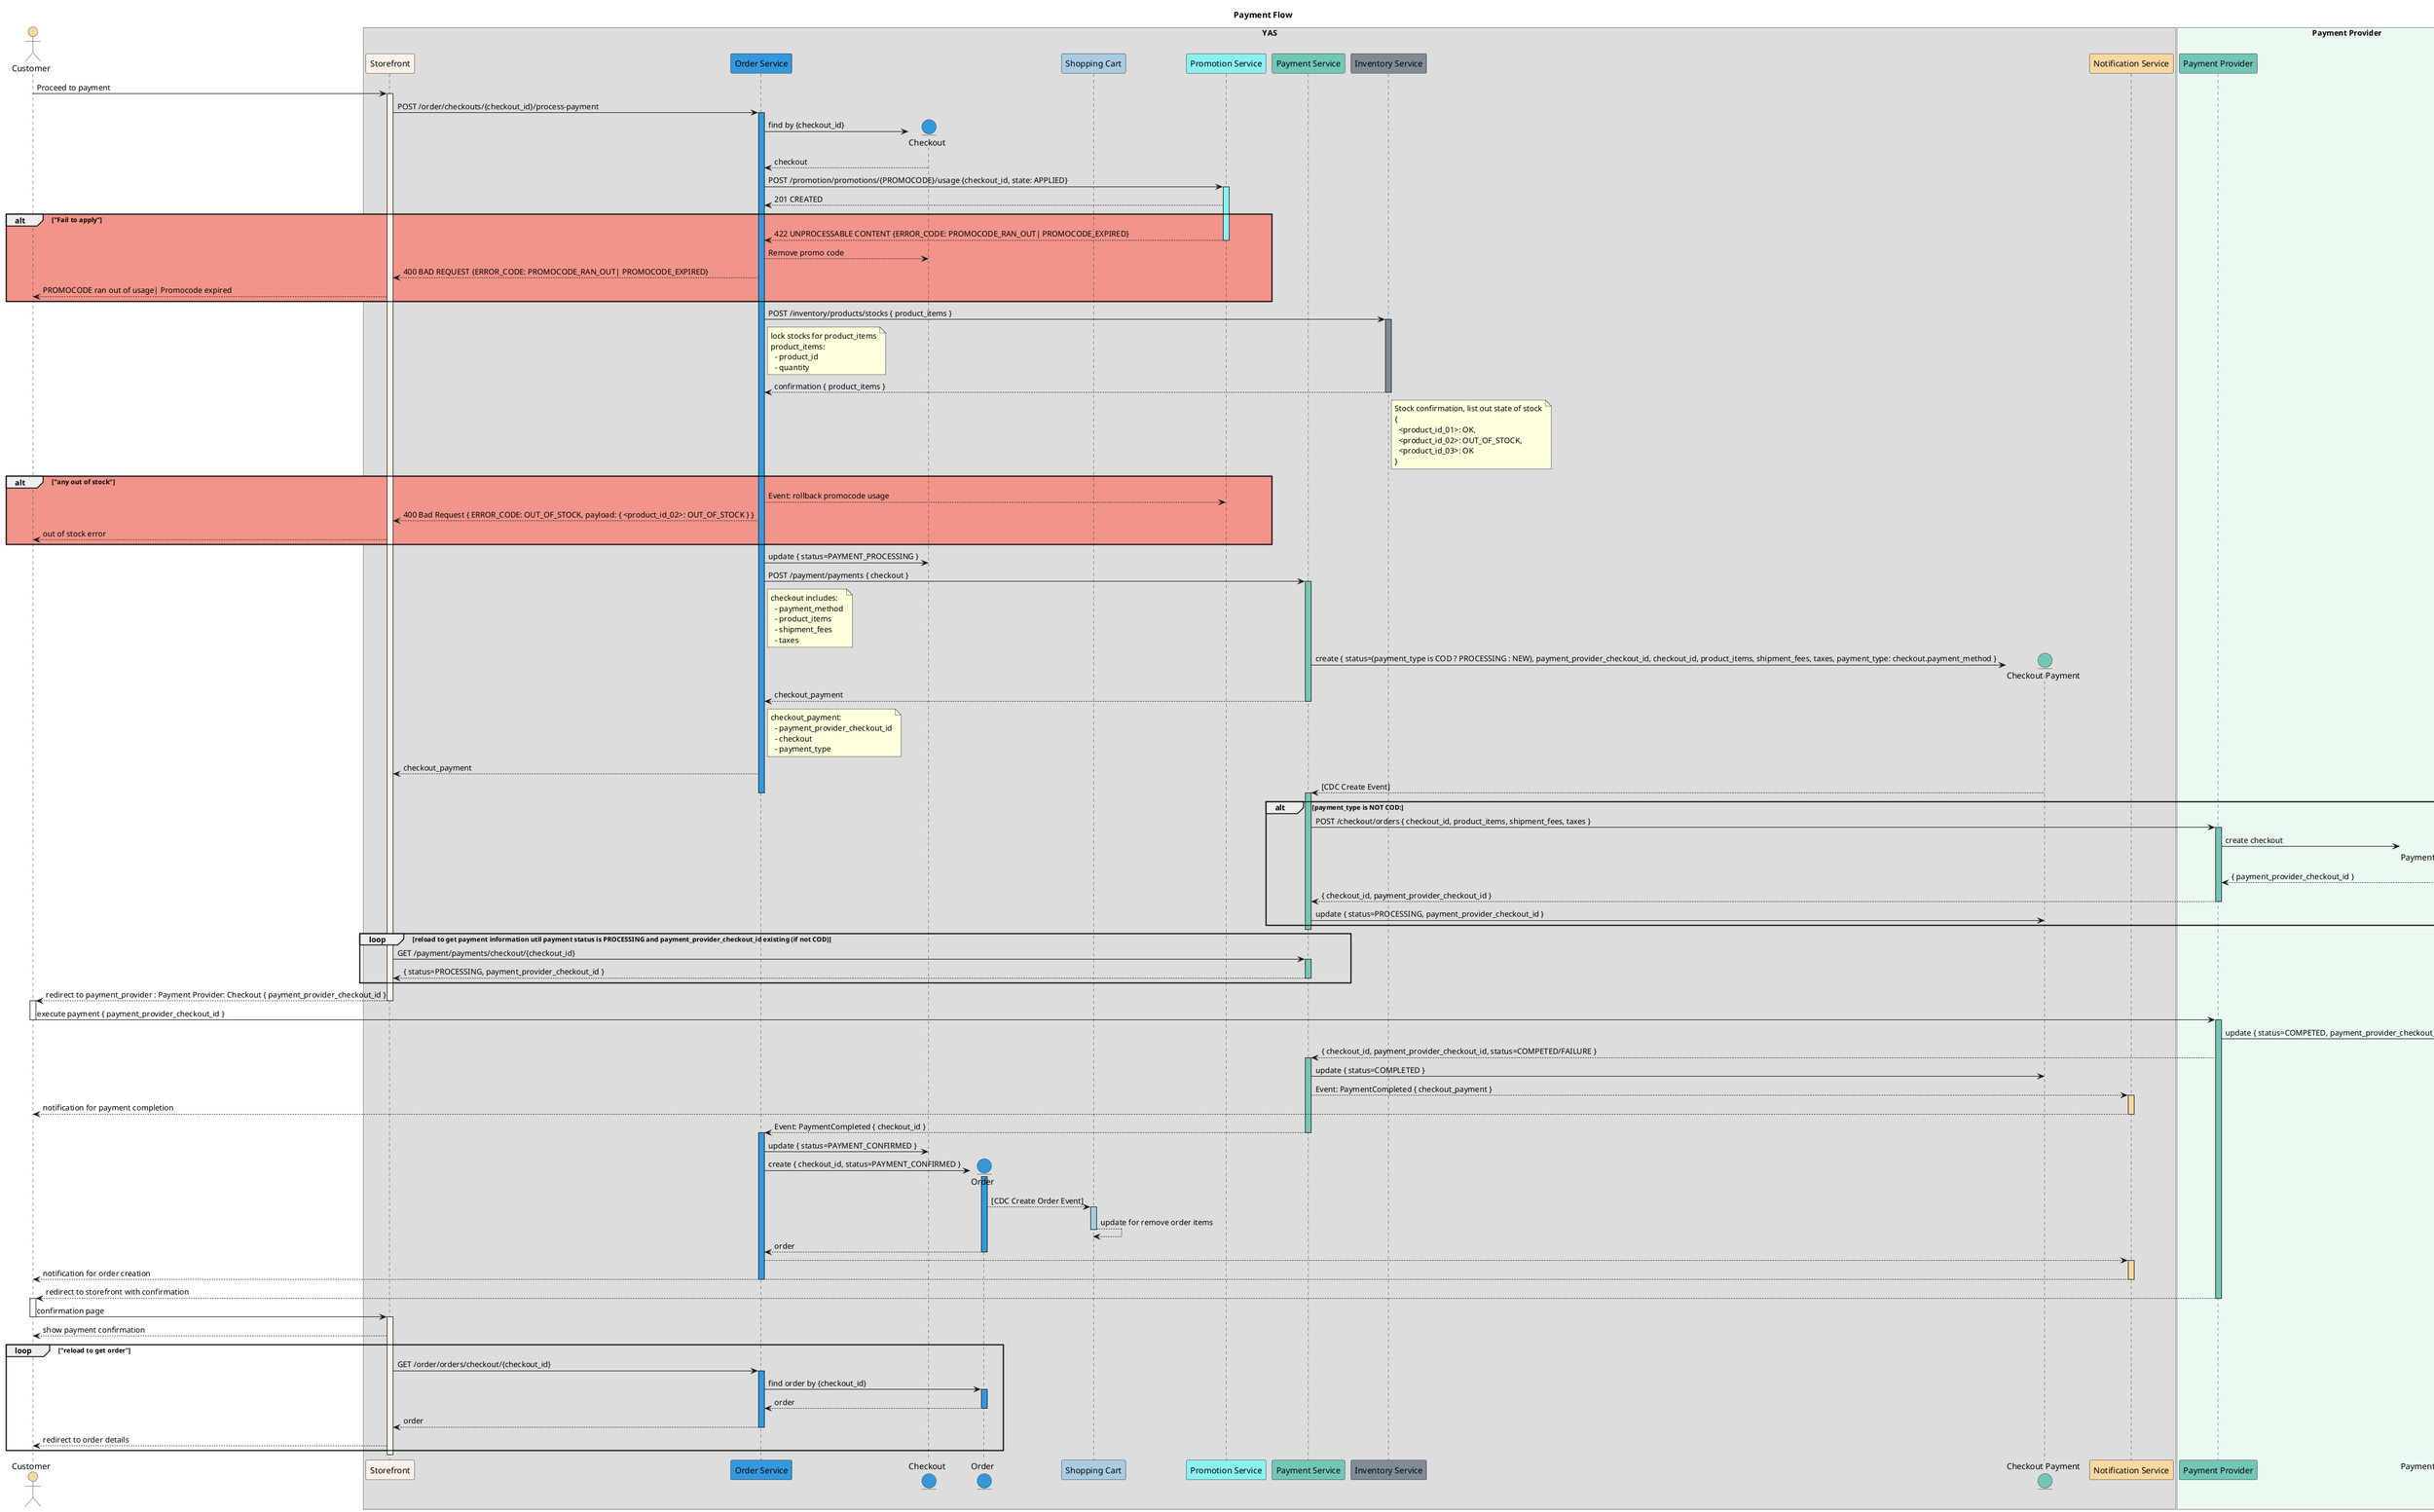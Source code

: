 @startuml Payment Flow

title Payment Flow

actor Customer as customer #fad7a0

box YAS
    participant "Storefront" as storefront #fdf2e9        
    participant "Order Service" as order_service #3498db    
    entity "Checkout" as checkout #3498db
    entity "Order" as order #3498db
    participant "Shopping Cart" as shopping_cart #a9cce3
    participant "Promotion Service" as promotion_service #8af1f0
    participant "Payment Service" as payment_service #73c6b6
    participant "Inventory Service" as inventory_service #808b96
    entity "Checkout Payment" as checkout_payment #73c6b6
    participant "Notification Service" as notification_service #fad7a0
end box 

box "Payment Provider" #eafaf1
    participant "Payment Provider" as payment_provider #73c6b6
    entity "Payment Provider: Checkout" as payment_provider_checkout #73c6b6
end box

customer -> storefront: Proceed to payment
activate storefront #fdf2e9   
  storefront -> order_service: POST /order/checkouts/{checkout_id}/process-payment
  activate order_service #3498db
    order_service -> checkout **: find by {checkout_id}
    order_service <-- checkout: checkout
    order_service -> promotion_service: POST /promotion/promotions/{PROMOCODE}/usage {checkout_id, state: APPLIED}
    activate promotion_service #8af1f0
    promotion_service --> order_service: 201 CREATED 
    alt #f1948a "Fail to apply"
    promotion_service --> order_service: 422 UNPROCESSABLE CONTENT {ERROR_CODE: PROMOCODE_RAN_OUT| PROMOCODE_EXPIRED}
    deactivate promotion_service
    order_service --> checkout: Remove promo code
    order_service --> storefront: 400 BAD REQUEST {ERROR_CODE: PROMOCODE_RAN_OUT| PROMOCODE_EXPIRED}
    storefront --> customer:  PROMOCODE ran out of usage| Promocode expired
    end
    order_service -> inventory_service: POST /inventory/products/stocks { product_items }
    note right of order_service
      lock stocks for product_items
      product_items:
        - product_id
        - quantity
    end note
    activate inventory_service #808b96
      inventory_service --> order_service: confirmation { product_items }
      note right of inventory_service
        Stock confirmation, list out state of stock
        {
          <product_id_01>: OK,
          <product_id_02>: OUT_OF_STOCK,
          <product_id_03>: OK
        }
      end note
    deactivate inventory_service
    alt #f1948a "any out of stock"
      order_service --> promotion_service: Event: rollback promocode usage
      order_service --> storefront: 400 Bad Request { ERROR_CODE: OUT_OF_STOCK, payload: { <product_id_02>: OUT_OF_STOCK } }
      storefront --> customer: out of stock error
    end
    order_service -> checkout: update { status=PAYMENT_PROCESSING }
    order_service -> payment_service: POST /payment/payments { checkout }
    note right of order_service
      checkout includes:
        - payment_method
        - product_items
        - shipment_fees
        - taxes
    end note 
    activate payment_service #73c6b6 
      payment_service -> checkout_payment **: create { status=(payment_type is COD ? PROCESSING : NEW), payment_provider_checkout_id, checkout_id, product_items, shipment_fees, taxes, payment_type: checkout.payment_method }
      order_service <-- payment_service: checkout_payment
      note right of order_service
        checkout_payment:
          - payment_provider_checkout_id
          - checkout
          - payment_type
      end note
    deactivate payment_service
    storefront <-- order_service: checkout_payment    
    checkout_payment --> payment_service: [CDC Create Event]
  deactivate order_service
  activate payment_service #73c6b6 
    alt payment_type is NOT COD:
      payment_service  -> payment_provider: POST /checkout/orders { checkout_id, product_items, shipment_fees, taxes }
      activate payment_provider #73c6b6          
        payment_provider -> payment_provider_checkout **: create checkout
        payment_provider <-- payment_provider_checkout: { payment_provider_checkout_id }
        payment_service <-- payment_provider: { checkout_id, payment_provider_checkout_id }
      deactivate payment_provider
      payment_service -> checkout_payment: update { status=PROCESSING, payment_provider_checkout_id }
    end 
  deactivate payment_service
  loop reload to get payment information util payment status is PROCESSING and payment_provider_checkout_id existing (if not COD)
    storefront -> payment_service: GET /payment/payments/checkout/{checkout_id} 
    activate payment_service #73c6b6
      storefront <-- payment_service: { status=PROCESSING, payment_provider_checkout_id }
    deactivate payment_service
  end 
  storefront --> customer: redirect to payment_provider : Payment Provider: Checkout { payment_provider_checkout_id }
deactivate storefront
activate customer
  customer -> payment_provider: execute payment { payment_provider_checkout_id }
deactivate customer
activate payment_provider #73c6b6
  payment_provider -> payment_provider_checkout: update { status=COMPETED, payment_provider_checkout_id }  
  payment_provider --> payment_service: { checkout_id, payment_provider_checkout_id, status=COMPETED/FAILURE }
  activate payment_service #73c6b6
    payment_service -> checkout_payment: update { status=COMPLETED }
    payment_service --> notification_service: Event: PaymentCompleted { checkout_payment }
    activate notification_service #fad7a0
      notification_service --> customer: notification for payment completion
    deactivate notification_service
    payment_service --> order_service: Event: PaymentCompleted { checkout_id }
  deactivate payment_service
  activate order_service #3498db
    order_service -> checkout: update { status=PAYMENT_CONFIRMED }
    order_service -> order**:  create { checkout_id, status=PAYMENT_CONFIRMED }
    activate order #3498db
      order --> shopping_cart: [CDC Create Order Event]
      activate shopping_cart #a9cce3
        shopping_cart --> shopping_cart: update for remove order items     
      deactivate shopping_cart      
      order_service <-- order: order
    deactivate order
    
    order_service --> notification_service
    activate notification_service #fad7a0
      notification_service --> customer: notification for order creation
    deactivate notification_service
  deactivate order_service
  payment_provider --> customer: redirect to storefront with confirmation
deactivate payment_provider
activate customer
  customer -> storefront: confirmation page
deactivate customer
activate storefront #fdf2e9
  storefront --> customer: show payment confirmation
  loop "reload to get order"
    storefront -> order_service: GET /order/orders/checkout/{checkout_id}
    activate order_service #3498db
      order_service -> order: find order by {checkout_id}
      activate order #3498db
        order_service <-- order: order
      deactivate order
      storefront <-- order_service: order
    deactivate order_service    
    storefront --> customer: redirect to order details
  end 
deactivate storefront

@enduml



